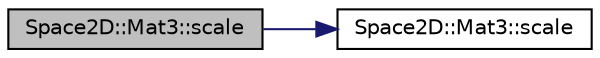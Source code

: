 digraph "Space2D::Mat3::scale"
{
 // INTERACTIVE_SVG=YES
 // LATEX_PDF_SIZE
  edge [fontname="Helvetica",fontsize="10",labelfontname="Helvetica",labelfontsize="10"];
  node [fontname="Helvetica",fontsize="10",shape=record];
  rankdir="LR";
  Node1 [label="Space2D::Mat3::scale",height=0.2,width=0.4,color="black", fillcolor="grey75", style="filled", fontcolor="black",tooltip=" "];
  Node1 -> Node2 [color="midnightblue",fontsize="10",style="solid",fontname="Helvetica"];
  Node2 [label="Space2D::Mat3::scale",height=0.2,width=0.4,color="black", fillcolor="white", style="filled",URL="$class_space2_d_1_1_mat3.html#acbe480a5b54fb2385007068a144a8998",tooltip=" "];
}

